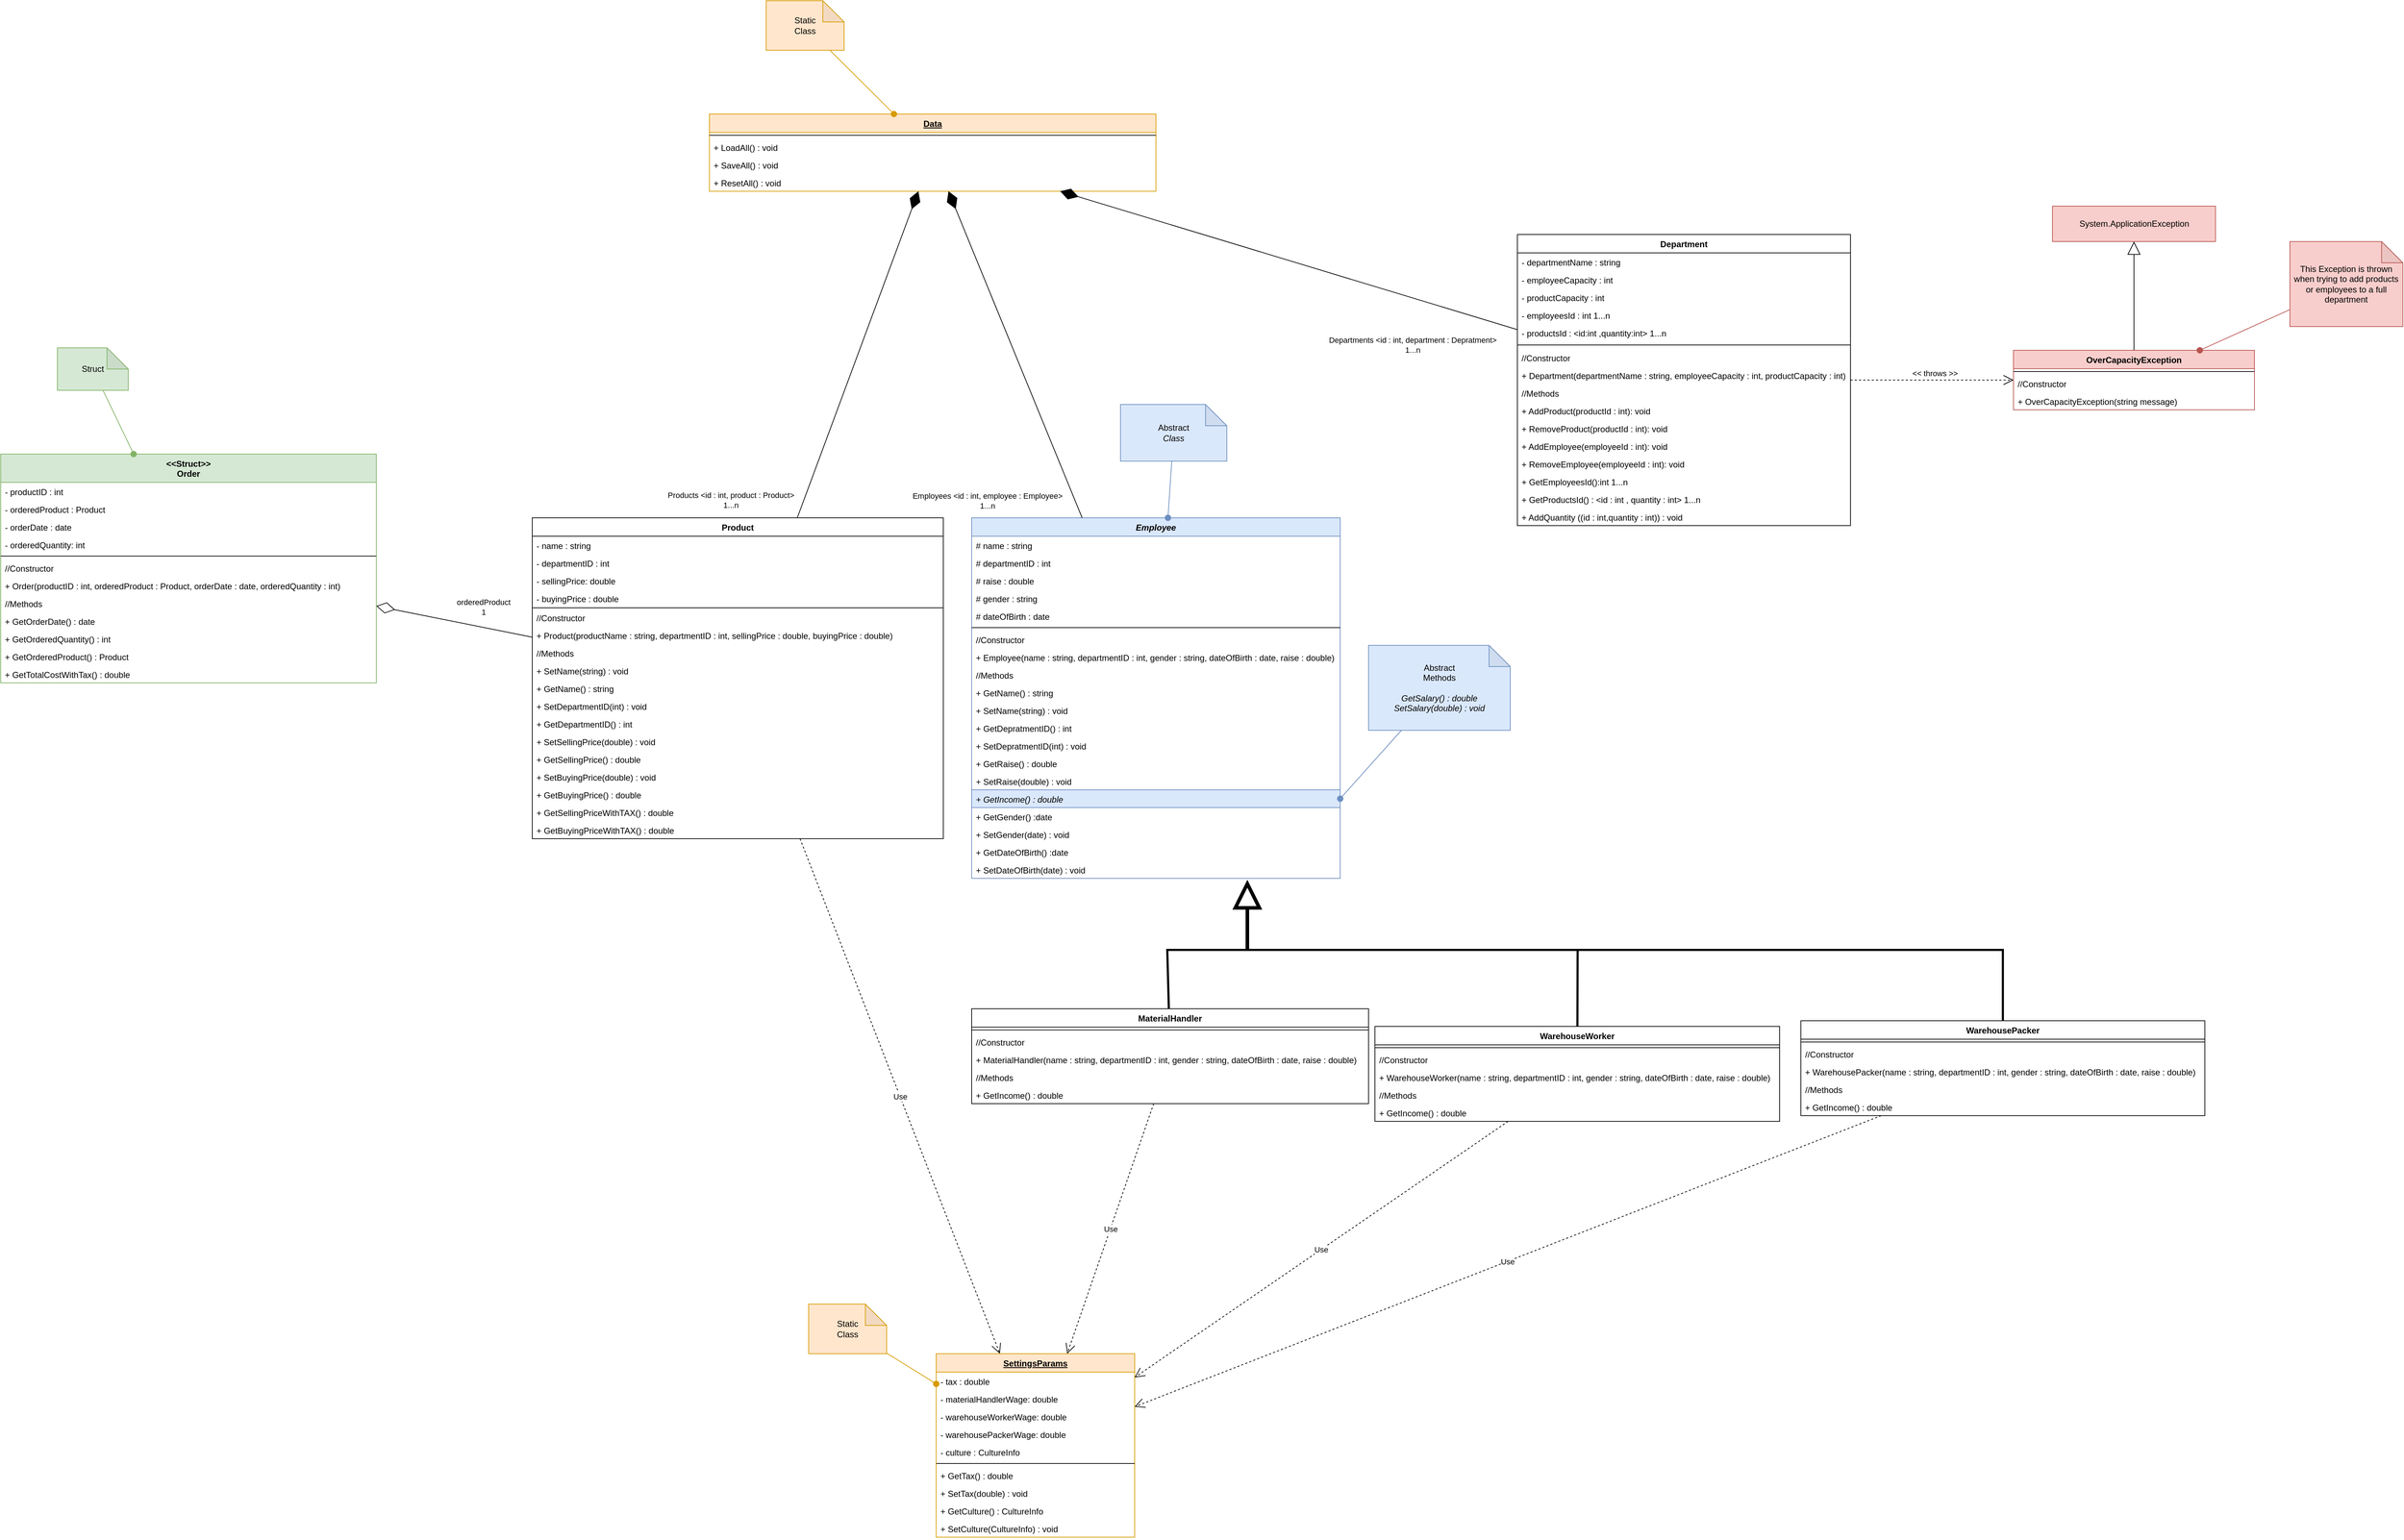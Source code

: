 <mxfile version="14.5.1" type="device"><diagram id="WmyKCQdDoS_aY00py7nq" name="Page-1"><mxGraphModel dx="3183" dy="1967" grid="1" gridSize="10" guides="1" tooltips="1" connect="1" arrows="1" fold="1" page="1" pageScale="1" pageWidth="850" pageHeight="1100" math="0" shadow="0"><root><mxCell id="0"/><mxCell id="1" parent="0"/><mxCell id="O8xc0yfG7LIw3sd2FjHI-1" value="Product" style="swimlane;fontStyle=1;align=center;verticalAlign=top;childLayout=stackLayout;horizontal=1;startSize=26;horizontalStack=0;resizeParent=1;resizeParentMax=0;resizeLast=0;collapsible=1;marginBottom=0;" parent="1" vertex="1"><mxGeometry x="-330" y="70" width="580" height="453" as="geometry"/></mxCell><mxCell id="O8xc0yfG7LIw3sd2FjHI-2" value="- name : string&#10;" style="text;strokeColor=none;fillColor=none;align=left;verticalAlign=top;spacingLeft=4;spacingRight=4;overflow=hidden;rotatable=0;points=[[0,0.5],[1,0.5]];portConstraint=eastwest;" parent="O8xc0yfG7LIw3sd2FjHI-1" vertex="1"><mxGeometry y="26" width="580" height="25" as="geometry"/></mxCell><mxCell id="la1xyUs937RIbhZwJl8f-1" value="- departmentID : int" style="text;strokeColor=none;fillColor=none;align=left;verticalAlign=top;spacingLeft=4;spacingRight=4;overflow=hidden;rotatable=0;points=[[0,0.5],[1,0.5]];portConstraint=eastwest;" parent="O8xc0yfG7LIw3sd2FjHI-1" vertex="1"><mxGeometry y="51" width="580" height="25" as="geometry"/></mxCell><mxCell id="la1xyUs937RIbhZwJl8f-2" value="- sellingPrice: double" style="text;strokeColor=none;fillColor=none;align=left;verticalAlign=top;spacingLeft=4;spacingRight=4;overflow=hidden;rotatable=0;points=[[0,0.5],[1,0.5]];portConstraint=eastwest;" parent="O8xc0yfG7LIw3sd2FjHI-1" vertex="1"><mxGeometry y="76" width="580" height="25" as="geometry"/></mxCell><mxCell id="la1xyUs937RIbhZwJl8f-3" value="- buyingPrice : double" style="text;strokeColor=none;fillColor=none;align=left;verticalAlign=top;spacingLeft=4;spacingRight=4;overflow=hidden;rotatable=0;points=[[0,0.5],[1,0.5]];portConstraint=eastwest;" parent="O8xc0yfG7LIw3sd2FjHI-1" vertex="1"><mxGeometry y="101" width="580" height="25" as="geometry"/></mxCell><mxCell id="O8xc0yfG7LIw3sd2FjHI-3" value="" style="line;strokeWidth=1;fillColor=none;align=left;verticalAlign=middle;spacingTop=-1;spacingLeft=3;spacingRight=3;rotatable=0;labelPosition=right;points=[];portConstraint=eastwest;" parent="O8xc0yfG7LIw3sd2FjHI-1" vertex="1"><mxGeometry y="126" width="580" height="2" as="geometry"/></mxCell><mxCell id="O8xc0yfG7LIw3sd2FjHI-4" value="//Constructor" style="text;strokeColor=none;fillColor=none;align=left;verticalAlign=top;spacingLeft=4;spacingRight=4;overflow=hidden;rotatable=0;points=[[0,0.5],[1,0.5]];portConstraint=eastwest;" parent="O8xc0yfG7LIw3sd2FjHI-1" vertex="1"><mxGeometry y="128" width="580" height="25" as="geometry"/></mxCell><mxCell id="la1xyUs937RIbhZwJl8f-6" value="+ Product(productName : string, departmentID : int, sellingPrice : double, buyingPrice : double)" style="text;strokeColor=none;fillColor=none;align=left;verticalAlign=top;spacingLeft=4;spacingRight=4;overflow=hidden;rotatable=0;points=[[0,0.5],[1,0.5]];portConstraint=eastwest;" parent="O8xc0yfG7LIw3sd2FjHI-1" vertex="1"><mxGeometry y="153" width="580" height="25" as="geometry"/></mxCell><mxCell id="la1xyUs937RIbhZwJl8f-7" value="//Methods" style="text;strokeColor=none;fillColor=none;align=left;verticalAlign=top;spacingLeft=4;spacingRight=4;overflow=hidden;rotatable=0;points=[[0,0.5],[1,0.5]];portConstraint=eastwest;" parent="O8xc0yfG7LIw3sd2FjHI-1" vertex="1"><mxGeometry y="178" width="580" height="25" as="geometry"/></mxCell><mxCell id="la1xyUs937RIbhZwJl8f-17" value="+ SetName(string) : void" style="text;strokeColor=none;fillColor=none;align=left;verticalAlign=top;spacingLeft=4;spacingRight=4;overflow=hidden;rotatable=0;points=[[0,0.5],[1,0.5]];portConstraint=eastwest;" parent="O8xc0yfG7LIw3sd2FjHI-1" vertex="1"><mxGeometry y="203" width="580" height="25" as="geometry"/></mxCell><mxCell id="la1xyUs937RIbhZwJl8f-18" value="+ GetName() : string" style="text;strokeColor=none;fillColor=none;align=left;verticalAlign=top;spacingLeft=4;spacingRight=4;overflow=hidden;rotatable=0;points=[[0,0.5],[1,0.5]];portConstraint=eastwest;" parent="O8xc0yfG7LIw3sd2FjHI-1" vertex="1"><mxGeometry y="228" width="580" height="25" as="geometry"/></mxCell><mxCell id="la1xyUs937RIbhZwJl8f-28" value="+ SetDepartmentID(int) : void" style="text;strokeColor=none;fillColor=none;align=left;verticalAlign=top;spacingLeft=4;spacingRight=4;overflow=hidden;rotatable=0;points=[[0,0.5],[1,0.5]];portConstraint=eastwest;" parent="O8xc0yfG7LIw3sd2FjHI-1" vertex="1"><mxGeometry y="253" width="580" height="25" as="geometry"/></mxCell><mxCell id="la1xyUs937RIbhZwJl8f-29" value="+ GetDepartmentID() : int" style="text;strokeColor=none;fillColor=none;align=left;verticalAlign=top;spacingLeft=4;spacingRight=4;overflow=hidden;rotatable=0;points=[[0,0.5],[1,0.5]];portConstraint=eastwest;" parent="O8xc0yfG7LIw3sd2FjHI-1" vertex="1"><mxGeometry y="278" width="580" height="25" as="geometry"/></mxCell><mxCell id="la1xyUs937RIbhZwJl8f-19" value="+ SetSellingPrice(double) : void" style="text;strokeColor=none;fillColor=none;align=left;verticalAlign=top;spacingLeft=4;spacingRight=4;overflow=hidden;rotatable=0;points=[[0,0.5],[1,0.5]];portConstraint=eastwest;" parent="O8xc0yfG7LIw3sd2FjHI-1" vertex="1"><mxGeometry y="303" width="580" height="25" as="geometry"/></mxCell><mxCell id="la1xyUs937RIbhZwJl8f-20" value="+ GetSellingPrice() : double" style="text;strokeColor=none;fillColor=none;align=left;verticalAlign=top;spacingLeft=4;spacingRight=4;overflow=hidden;rotatable=0;points=[[0,0.5],[1,0.5]];portConstraint=eastwest;" parent="O8xc0yfG7LIw3sd2FjHI-1" vertex="1"><mxGeometry y="328" width="580" height="25" as="geometry"/></mxCell><mxCell id="la1xyUs937RIbhZwJl8f-21" value="+ SetBuyingPrice(double) : void" style="text;strokeColor=none;fillColor=none;align=left;verticalAlign=top;spacingLeft=4;spacingRight=4;overflow=hidden;rotatable=0;points=[[0,0.5],[1,0.5]];portConstraint=eastwest;" parent="O8xc0yfG7LIw3sd2FjHI-1" vertex="1"><mxGeometry y="353" width="580" height="25" as="geometry"/></mxCell><mxCell id="la1xyUs937RIbhZwJl8f-22" value="+ GetBuyingPrice() : double" style="text;strokeColor=none;fillColor=none;align=left;verticalAlign=top;spacingLeft=4;spacingRight=4;overflow=hidden;rotatable=0;points=[[0,0.5],[1,0.5]];portConstraint=eastwest;" parent="O8xc0yfG7LIw3sd2FjHI-1" vertex="1"><mxGeometry y="378" width="580" height="25" as="geometry"/></mxCell><mxCell id="la1xyUs937RIbhZwJl8f-23" value="+ GetSellingPriceWithTAX() : double" style="text;strokeColor=none;fillColor=none;align=left;verticalAlign=top;spacingLeft=4;spacingRight=4;overflow=hidden;rotatable=0;points=[[0,0.5],[1,0.5]];portConstraint=eastwest;" parent="O8xc0yfG7LIw3sd2FjHI-1" vertex="1"><mxGeometry y="403" width="580" height="25" as="geometry"/></mxCell><mxCell id="la1xyUs937RIbhZwJl8f-24" value="+ GetBuyingPriceWithTAX() : double" style="text;strokeColor=none;fillColor=none;align=left;verticalAlign=top;spacingLeft=4;spacingRight=4;overflow=hidden;rotatable=0;points=[[0,0.5],[1,0.5]];portConstraint=eastwest;" parent="O8xc0yfG7LIw3sd2FjHI-1" vertex="1"><mxGeometry y="428" width="580" height="25" as="geometry"/></mxCell><mxCell id="O8xc0yfG7LIw3sd2FjHI-5" value="Employee" style="swimlane;fontStyle=3;align=center;verticalAlign=top;childLayout=stackLayout;horizontal=1;startSize=26;horizontalStack=0;resizeParent=1;resizeParentMax=0;resizeLast=0;collapsible=1;marginBottom=0;fillColor=#dae8fc;strokeColor=#6c8ebf;" parent="1" vertex="1"><mxGeometry x="290" y="70" width="520" height="509" as="geometry"/></mxCell><mxCell id="O8xc0yfG7LIw3sd2FjHI-6" value="# name : string&lt;br&gt;" style="text;align=left;verticalAlign=top;spacingLeft=4;spacingRight=4;overflow=hidden;rotatable=0;points=[[0,0.5],[1,0.5]];portConstraint=eastwest;html=1;" parent="O8xc0yfG7LIw3sd2FjHI-5" vertex="1"><mxGeometry y="26" width="520" height="25" as="geometry"/></mxCell><mxCell id="O8xc0yfG7LIw3sd2FjHI-7" value="# departmentID : int&amp;nbsp;" style="text;strokeColor=none;fillColor=none;align=left;verticalAlign=top;spacingLeft=4;spacingRight=4;overflow=hidden;rotatable=0;points=[[0,0.5],[1,0.5]];portConstraint=eastwest;html=1;" parent="O8xc0yfG7LIw3sd2FjHI-5" vertex="1"><mxGeometry y="51" width="520" height="25" as="geometry"/></mxCell><mxCell id="rLZX9TCFuVfe21sPn_st-23" value="# raise : double" style="text;strokeColor=none;fillColor=none;align=left;verticalAlign=top;spacingLeft=4;spacingRight=4;overflow=hidden;rotatable=0;points=[[0,0.5],[1,0.5]];portConstraint=eastwest;fontStyle=0" vertex="1" parent="O8xc0yfG7LIw3sd2FjHI-5"><mxGeometry y="76" width="520" height="25" as="geometry"/></mxCell><mxCell id="O8xc0yfG7LIw3sd2FjHI-9" value="# gender : string" style="text;strokeColor=none;fillColor=none;align=left;verticalAlign=top;spacingLeft=4;spacingRight=4;overflow=hidden;rotatable=0;points=[[0,0.5],[1,0.5]];portConstraint=eastwest;html=1;" parent="O8xc0yfG7LIw3sd2FjHI-5" vertex="1"><mxGeometry y="101" width="520" height="25" as="geometry"/></mxCell><mxCell id="O8xc0yfG7LIw3sd2FjHI-10" value="# dateOfBirth : date" style="text;strokeColor=none;fillColor=none;align=left;verticalAlign=top;spacingLeft=4;spacingRight=4;overflow=hidden;rotatable=0;points=[[0,0.5],[1,0.5]];portConstraint=eastwest;html=1;" parent="O8xc0yfG7LIw3sd2FjHI-5" vertex="1"><mxGeometry y="126" width="520" height="25" as="geometry"/></mxCell><mxCell id="O8xc0yfG7LIw3sd2FjHI-11" value="" style="line;strokeWidth=1;fillColor=none;align=left;verticalAlign=middle;spacingTop=-1;spacingLeft=3;spacingRight=3;rotatable=0;labelPosition=right;points=[];portConstraint=eastwest;" parent="O8xc0yfG7LIw3sd2FjHI-5" vertex="1"><mxGeometry y="151" width="520" height="8" as="geometry"/></mxCell><mxCell id="O8xc0yfG7LIw3sd2FjHI-12" value="//Constructor" style="text;strokeColor=none;fillColor=none;align=left;verticalAlign=top;spacingLeft=4;spacingRight=4;overflow=hidden;rotatable=0;points=[[0,0.5],[1,0.5]];portConstraint=eastwest;fontStyle=0" parent="O8xc0yfG7LIw3sd2FjHI-5" vertex="1"><mxGeometry y="159" width="520" height="25" as="geometry"/></mxCell><mxCell id="O8xc0yfG7LIw3sd2FjHI-13" value="+ Employee(name : string, departmentID : int, gender : string, dateOfBirth : date, raise : double)" style="text;strokeColor=none;fillColor=none;align=left;verticalAlign=top;spacingLeft=4;spacingRight=4;overflow=hidden;rotatable=0;points=[[0,0.5],[1,0.5]];portConstraint=eastwest;fontStyle=0" parent="O8xc0yfG7LIw3sd2FjHI-5" vertex="1"><mxGeometry y="184" width="520" height="25" as="geometry"/></mxCell><mxCell id="O8xc0yfG7LIw3sd2FjHI-14" value="//Methods" style="text;strokeColor=none;fillColor=none;align=left;verticalAlign=top;spacingLeft=4;spacingRight=4;overflow=hidden;rotatable=0;points=[[0,0.5],[1,0.5]];portConstraint=eastwest;fontStyle=0" parent="O8xc0yfG7LIw3sd2FjHI-5" vertex="1"><mxGeometry y="209" width="520" height="25" as="geometry"/></mxCell><mxCell id="O8xc0yfG7LIw3sd2FjHI-15" value="+ GetName() : string" style="text;strokeColor=none;fillColor=none;align=left;verticalAlign=top;spacingLeft=4;spacingRight=4;overflow=hidden;rotatable=0;points=[[0,0.5],[1,0.5]];portConstraint=eastwest;fontStyle=0" parent="O8xc0yfG7LIw3sd2FjHI-5" vertex="1"><mxGeometry y="234" width="520" height="25" as="geometry"/></mxCell><mxCell id="O8xc0yfG7LIw3sd2FjHI-16" value="+ SetName(string) : void&#10;&#10;" style="text;strokeColor=none;fillColor=none;align=left;verticalAlign=top;spacingLeft=4;spacingRight=4;overflow=hidden;rotatable=0;points=[[0,0.5],[1,0.5]];portConstraint=eastwest;fontStyle=0" parent="O8xc0yfG7LIw3sd2FjHI-5" vertex="1"><mxGeometry y="259" width="520" height="25" as="geometry"/></mxCell><mxCell id="O8xc0yfG7LIw3sd2FjHI-19" value="+ GetDepratmentID() : int" style="text;strokeColor=none;fillColor=none;align=left;verticalAlign=top;spacingLeft=4;spacingRight=4;overflow=hidden;rotatable=0;points=[[0,0.5],[1,0.5]];portConstraint=eastwest;fontStyle=0" parent="O8xc0yfG7LIw3sd2FjHI-5" vertex="1"><mxGeometry y="284" width="520" height="25" as="geometry"/></mxCell><mxCell id="O8xc0yfG7LIw3sd2FjHI-20" value="+ SetDepratmentID(int) : void" style="text;strokeColor=none;fillColor=none;align=left;verticalAlign=top;spacingLeft=4;spacingRight=4;overflow=hidden;rotatable=0;points=[[0,0.5],[1,0.5]];portConstraint=eastwest;fontStyle=0" parent="O8xc0yfG7LIw3sd2FjHI-5" vertex="1"><mxGeometry y="309" width="520" height="25" as="geometry"/></mxCell><mxCell id="rLZX9TCFuVfe21sPn_st-25" value="+ GetRaise() : double" style="text;strokeColor=none;fillColor=none;align=left;verticalAlign=top;spacingLeft=4;spacingRight=4;overflow=hidden;rotatable=0;points=[[0,0.5],[1,0.5]];portConstraint=eastwest;fontStyle=0" vertex="1" parent="O8xc0yfG7LIw3sd2FjHI-5"><mxGeometry y="334" width="520" height="25" as="geometry"/></mxCell><mxCell id="rLZX9TCFuVfe21sPn_st-24" value="+ SetRaise(double) : void" style="text;strokeColor=none;fillColor=none;align=left;verticalAlign=top;spacingLeft=4;spacingRight=4;overflow=hidden;rotatable=0;points=[[0,0.5],[1,0.5]];portConstraint=eastwest;fontStyle=0" vertex="1" parent="O8xc0yfG7LIw3sd2FjHI-5"><mxGeometry y="359" width="520" height="25" as="geometry"/></mxCell><mxCell id="O8xc0yfG7LIw3sd2FjHI-17" value="+ GetIncome() : double" style="text;strokeColor=#6c8ebf;fillColor=#dae8fc;align=left;verticalAlign=top;spacingLeft=4;spacingRight=4;overflow=hidden;rotatable=0;points=[[0,0.5],[1,0.5]];portConstraint=eastwest;fontStyle=2;" parent="O8xc0yfG7LIw3sd2FjHI-5" vertex="1"><mxGeometry y="384" width="520" height="25" as="geometry"/></mxCell><mxCell id="rLZX9TCFuVfe21sPn_st-2" value="+ GetGender() :date" style="text;strokeColor=none;fillColor=none;align=left;verticalAlign=top;spacingLeft=4;spacingRight=4;overflow=hidden;rotatable=0;points=[[0,0.5],[1,0.5]];portConstraint=eastwest;fontStyle=0" vertex="1" parent="O8xc0yfG7LIw3sd2FjHI-5"><mxGeometry y="409" width="520" height="25" as="geometry"/></mxCell><mxCell id="rLZX9TCFuVfe21sPn_st-1" value="+ SetGender(date) : void" style="text;strokeColor=none;fillColor=none;align=left;verticalAlign=top;spacingLeft=4;spacingRight=4;overflow=hidden;rotatable=0;points=[[0,0.5],[1,0.5]];portConstraint=eastwest;fontStyle=0" vertex="1" parent="O8xc0yfG7LIw3sd2FjHI-5"><mxGeometry y="434" width="520" height="25" as="geometry"/></mxCell><mxCell id="rLZX9TCFuVfe21sPn_st-4" value="+ GetDateOfBirth() :date" style="text;strokeColor=none;fillColor=none;align=left;verticalAlign=top;spacingLeft=4;spacingRight=4;overflow=hidden;rotatable=0;points=[[0,0.5],[1,0.5]];portConstraint=eastwest;fontStyle=0" vertex="1" parent="O8xc0yfG7LIw3sd2FjHI-5"><mxGeometry y="459" width="520" height="25" as="geometry"/></mxCell><mxCell id="rLZX9TCFuVfe21sPn_st-3" value="+ SetDateOfBirth(date) : void" style="text;strokeColor=none;fillColor=none;align=left;verticalAlign=top;spacingLeft=4;spacingRight=4;overflow=hidden;rotatable=0;points=[[0,0.5],[1,0.5]];portConstraint=eastwest;fontStyle=0" vertex="1" parent="O8xc0yfG7LIw3sd2FjHI-5"><mxGeometry y="484" width="520" height="25" as="geometry"/></mxCell><mxCell id="O8xc0yfG7LIw3sd2FjHI-21" value="Department" style="swimlane;fontStyle=1;align=center;verticalAlign=top;childLayout=stackLayout;horizontal=1;startSize=26;horizontalStack=0;resizeParent=1;resizeParentMax=0;resizeLast=0;collapsible=1;marginBottom=0;" parent="1" vertex="1"><mxGeometry x="1060" y="-330" width="470" height="411" as="geometry"/></mxCell><mxCell id="O8xc0yfG7LIw3sd2FjHI-22" value="- departmentName : string" style="text;strokeColor=none;fillColor=none;align=left;verticalAlign=top;spacingLeft=4;spacingRight=4;overflow=hidden;rotatable=0;points=[[0,0.5],[1,0.5]];portConstraint=eastwest;" parent="O8xc0yfG7LIw3sd2FjHI-21" vertex="1"><mxGeometry y="26" width="470" height="25" as="geometry"/></mxCell><mxCell id="la1xyUs937RIbhZwJl8f-33" value="- employeeCapacity : int" style="text;strokeColor=none;fillColor=none;align=left;verticalAlign=top;spacingLeft=4;spacingRight=4;overflow=hidden;rotatable=0;points=[[0,0.5],[1,0.5]];portConstraint=eastwest;" parent="O8xc0yfG7LIw3sd2FjHI-21" vertex="1"><mxGeometry y="51" width="470" height="25" as="geometry"/></mxCell><mxCell id="la1xyUs937RIbhZwJl8f-34" value="- productCapacity : int" style="text;strokeColor=none;fillColor=none;align=left;verticalAlign=top;spacingLeft=4;spacingRight=4;overflow=hidden;rotatable=0;points=[[0,0.5],[1,0.5]];portConstraint=eastwest;" parent="O8xc0yfG7LIw3sd2FjHI-21" vertex="1"><mxGeometry y="76" width="470" height="25" as="geometry"/></mxCell><mxCell id="la1xyUs937RIbhZwJl8f-35" value="- employeesId : int 1...n" style="text;strokeColor=none;fillColor=none;align=left;verticalAlign=top;spacingLeft=4;spacingRight=4;overflow=hidden;rotatable=0;points=[[0,0.5],[1,0.5]];portConstraint=eastwest;" parent="O8xc0yfG7LIw3sd2FjHI-21" vertex="1"><mxGeometry y="101" width="470" height="25" as="geometry"/></mxCell><mxCell id="la1xyUs937RIbhZwJl8f-36" value="- productsId : &lt;id:int ,quantity:int&gt; 1...n" style="text;strokeColor=none;fillColor=none;align=left;verticalAlign=top;spacingLeft=4;spacingRight=4;overflow=hidden;rotatable=0;points=[[0,0.5],[1,0.5]];portConstraint=eastwest;" parent="O8xc0yfG7LIw3sd2FjHI-21" vertex="1"><mxGeometry y="126" width="470" height="25" as="geometry"/></mxCell><mxCell id="O8xc0yfG7LIw3sd2FjHI-23" value="" style="line;strokeWidth=1;fillColor=none;align=left;verticalAlign=middle;spacingTop=-1;spacingLeft=3;spacingRight=3;rotatable=0;labelPosition=right;points=[];portConstraint=eastwest;" parent="O8xc0yfG7LIw3sd2FjHI-21" vertex="1"><mxGeometry y="151" width="470" height="10" as="geometry"/></mxCell><mxCell id="O8xc0yfG7LIw3sd2FjHI-24" value="//Constructor" style="text;strokeColor=none;fillColor=none;align=left;verticalAlign=top;spacingLeft=4;spacingRight=4;overflow=hidden;rotatable=0;points=[[0,0.5],[1,0.5]];portConstraint=eastwest;" parent="O8xc0yfG7LIw3sd2FjHI-21" vertex="1"><mxGeometry y="161" width="470" height="25" as="geometry"/></mxCell><mxCell id="la1xyUs937RIbhZwJl8f-37" value="+ Department(departmentName : string, employeeCapacity : int, productCapacity : int)" style="text;strokeColor=none;fillColor=none;align=left;verticalAlign=top;spacingLeft=4;spacingRight=4;overflow=hidden;rotatable=0;points=[[0,0.5],[1,0.5]];portConstraint=eastwest;" parent="O8xc0yfG7LIw3sd2FjHI-21" vertex="1"><mxGeometry y="186" width="470" height="25" as="geometry"/></mxCell><mxCell id="la1xyUs937RIbhZwJl8f-38" value="//Methods" style="text;strokeColor=none;fillColor=none;align=left;verticalAlign=top;spacingLeft=4;spacingRight=4;overflow=hidden;rotatable=0;points=[[0,0.5],[1,0.5]];portConstraint=eastwest;" parent="O8xc0yfG7LIw3sd2FjHI-21" vertex="1"><mxGeometry y="211" width="470" height="25" as="geometry"/></mxCell><mxCell id="la1xyUs937RIbhZwJl8f-39" value="+ AddProduct(productId : int): void" style="text;strokeColor=none;fillColor=none;align=left;verticalAlign=top;spacingLeft=4;spacingRight=4;overflow=hidden;rotatable=0;points=[[0,0.5],[1,0.5]];portConstraint=eastwest;" parent="O8xc0yfG7LIw3sd2FjHI-21" vertex="1"><mxGeometry y="236" width="470" height="25" as="geometry"/></mxCell><mxCell id="la1xyUs937RIbhZwJl8f-40" value="+ RemoveProduct(productId : int): void" style="text;strokeColor=none;fillColor=none;align=left;verticalAlign=top;spacingLeft=4;spacingRight=4;overflow=hidden;rotatable=0;points=[[0,0.5],[1,0.5]];portConstraint=eastwest;" parent="O8xc0yfG7LIw3sd2FjHI-21" vertex="1"><mxGeometry y="261" width="470" height="25" as="geometry"/></mxCell><mxCell id="la1xyUs937RIbhZwJl8f-41" value="+ AddEmployee(employeeId : int): void" style="text;strokeColor=none;fillColor=none;align=left;verticalAlign=top;spacingLeft=4;spacingRight=4;overflow=hidden;rotatable=0;points=[[0,0.5],[1,0.5]];portConstraint=eastwest;" parent="O8xc0yfG7LIw3sd2FjHI-21" vertex="1"><mxGeometry y="286" width="470" height="25" as="geometry"/></mxCell><mxCell id="la1xyUs937RIbhZwJl8f-42" value="+ RemoveEmployee(employeeId : int): void" style="text;strokeColor=none;fillColor=none;align=left;verticalAlign=top;spacingLeft=4;spacingRight=4;overflow=hidden;rotatable=0;points=[[0,0.5],[1,0.5]];portConstraint=eastwest;" parent="O8xc0yfG7LIw3sd2FjHI-21" vertex="1"><mxGeometry y="311" width="470" height="25" as="geometry"/></mxCell><mxCell id="la1xyUs937RIbhZwJl8f-43" value="+ GetEmployeesId():int 1...n" style="text;strokeColor=none;fillColor=none;align=left;verticalAlign=top;spacingLeft=4;spacingRight=4;overflow=hidden;rotatable=0;points=[[0,0.5],[1,0.5]];portConstraint=eastwest;" parent="O8xc0yfG7LIw3sd2FjHI-21" vertex="1"><mxGeometry y="336" width="470" height="25" as="geometry"/></mxCell><mxCell id="la1xyUs937RIbhZwJl8f-44" value="+ GetProductsId() : &lt;id : int , quantity : int&gt; 1...n" style="text;strokeColor=none;fillColor=none;align=left;verticalAlign=top;spacingLeft=4;spacingRight=4;overflow=hidden;rotatable=0;points=[[0,0.5],[1,0.5]];portConstraint=eastwest;" parent="O8xc0yfG7LIw3sd2FjHI-21" vertex="1"><mxGeometry y="361" width="470" height="25" as="geometry"/></mxCell><mxCell id="la1xyUs937RIbhZwJl8f-45" value="+ AddQuantity ((id : int,quantity : int)) : void" style="text;strokeColor=none;fillColor=none;align=left;verticalAlign=top;spacingLeft=4;spacingRight=4;overflow=hidden;rotatable=0;points=[[0,0.5],[1,0.5]];portConstraint=eastwest;" parent="O8xc0yfG7LIw3sd2FjHI-21" vertex="1"><mxGeometry y="386" width="470" height="25" as="geometry"/></mxCell><mxCell id="O8xc0yfG7LIw3sd2FjHI-25" value="" style="endArrow=block;endFill=0;endSize=29;html=1;strokeWidth=5;rounded=1;startSize=7;" parent="1" edge="1"><mxGeometry width="160" relative="1" as="geometry"><mxPoint x="679" y="680" as="sourcePoint"/><mxPoint x="679" y="581" as="targetPoint"/></mxGeometry></mxCell><mxCell id="O8xc0yfG7LIw3sd2FjHI-26" value="" style="endArrow=none;endFill=0;endSize=12;html=1;strokeWidth=3;rounded=0;" parent="1" target="O8xc0yfG7LIw3sd2FjHI-29" edge="1"><mxGeometry width="160" relative="1" as="geometry"><mxPoint x="680" y="680" as="sourcePoint"/><mxPoint x="1078.36" y="570.06" as="targetPoint"/><Array as="points"><mxPoint x="1145" y="680"/></Array></mxGeometry></mxCell><mxCell id="O8xc0yfG7LIw3sd2FjHI-27" value="" style="endArrow=none;endFill=0;endSize=12;html=1;strokeWidth=3;rounded=0;" parent="1" target="O8xc0yfG7LIw3sd2FjHI-33" edge="1"><mxGeometry width="160" relative="1" as="geometry"><mxPoint x="680" y="680" as="sourcePoint"/><mxPoint x="1338" y="570" as="targetPoint"/><Array as="points"><mxPoint x="1745" y="680"/></Array></mxGeometry></mxCell><mxCell id="O8xc0yfG7LIw3sd2FjHI-28" value="" style="endArrow=none;endFill=0;endSize=12;html=1;strokeWidth=3;rounded=0;jumpStyle=none;" parent="1" source="O8xc0yfG7LIw3sd2FjHI-37" edge="1"><mxGeometry width="160" relative="1" as="geometry"><mxPoint x="300" y="567" as="sourcePoint"/><mxPoint x="680" y="680" as="targetPoint"/><Array as="points"><mxPoint x="566" y="680"/></Array></mxGeometry></mxCell><mxCell id="O8xc0yfG7LIw3sd2FjHI-33" value="WarehousePacker" style="swimlane;fontStyle=1;align=center;verticalAlign=top;childLayout=stackLayout;horizontal=1;startSize=26;horizontalStack=0;resizeParent=1;resizeParentMax=0;resizeLast=0;collapsible=1;marginBottom=0;" parent="1" vertex="1"><mxGeometry x="1460" y="780" width="570" height="134" as="geometry"/></mxCell><mxCell id="O8xc0yfG7LIw3sd2FjHI-34" value="" style="line;strokeWidth=1;fillColor=none;align=left;verticalAlign=middle;spacingTop=-1;spacingLeft=3;spacingRight=3;rotatable=0;labelPosition=right;points=[];portConstraint=eastwest;" parent="O8xc0yfG7LIw3sd2FjHI-33" vertex="1"><mxGeometry y="26" width="570" height="8" as="geometry"/></mxCell><mxCell id="rLZX9TCFuVfe21sPn_st-14" value="//Constructor" style="text;strokeColor=none;fillColor=none;align=left;verticalAlign=top;spacingLeft=4;spacingRight=4;overflow=hidden;rotatable=0;points=[[0,0.5],[1,0.5]];portConstraint=eastwest;fontStyle=0" vertex="1" parent="O8xc0yfG7LIw3sd2FjHI-33"><mxGeometry y="34" width="570" height="25" as="geometry"/></mxCell><mxCell id="rLZX9TCFuVfe21sPn_st-15" value="+ WarehousePacker(name : string, departmentID : int, gender : string, dateOfBirth : date, raise : double)" style="text;strokeColor=none;fillColor=none;align=left;verticalAlign=top;spacingLeft=4;spacingRight=4;overflow=hidden;rotatable=0;points=[[0,0.5],[1,0.5]];portConstraint=eastwest;fontStyle=0" vertex="1" parent="O8xc0yfG7LIw3sd2FjHI-33"><mxGeometry y="59" width="570" height="25" as="geometry"/></mxCell><mxCell id="rLZX9TCFuVfe21sPn_st-16" value="//Methods" style="text;strokeColor=none;fillColor=none;align=left;verticalAlign=top;spacingLeft=4;spacingRight=4;overflow=hidden;rotatable=0;points=[[0,0.5],[1,0.5]];portConstraint=eastwest;fontStyle=0" vertex="1" parent="O8xc0yfG7LIw3sd2FjHI-33"><mxGeometry y="84" width="570" height="25" as="geometry"/></mxCell><mxCell id="O8xc0yfG7LIw3sd2FjHI-36" value="+ GetIncome() : double" style="text;align=left;verticalAlign=top;spacingLeft=4;spacingRight=4;overflow=hidden;rotatable=0;points=[[0,0.5],[1,0.5]];portConstraint=eastwest;fontStyle=0;" parent="O8xc0yfG7LIw3sd2FjHI-33" vertex="1"><mxGeometry y="109" width="570" height="25" as="geometry"/></mxCell><mxCell id="O8xc0yfG7LIw3sd2FjHI-37" value="MaterialHandler" style="swimlane;fontStyle=1;align=center;verticalAlign=top;childLayout=stackLayout;horizontal=1;startSize=26;horizontalStack=0;resizeParent=1;resizeParentMax=0;resizeLast=0;collapsible=1;marginBottom=0;" parent="1" vertex="1"><mxGeometry x="290" y="763" width="560" height="134" as="geometry"/></mxCell><mxCell id="O8xc0yfG7LIw3sd2FjHI-38" value="" style="line;strokeWidth=1;fillColor=none;align=left;verticalAlign=middle;spacingTop=-1;spacingLeft=3;spacingRight=3;rotatable=0;labelPosition=right;points=[];portConstraint=eastwest;" parent="O8xc0yfG7LIw3sd2FjHI-37" vertex="1"><mxGeometry y="26" width="560" height="8" as="geometry"/></mxCell><mxCell id="rLZX9TCFuVfe21sPn_st-8" value="//Constructor" style="text;strokeColor=none;fillColor=none;align=left;verticalAlign=top;spacingLeft=4;spacingRight=4;overflow=hidden;rotatable=0;points=[[0,0.5],[1,0.5]];portConstraint=eastwest;fontStyle=0" vertex="1" parent="O8xc0yfG7LIw3sd2FjHI-37"><mxGeometry y="34" width="560" height="25" as="geometry"/></mxCell><mxCell id="rLZX9TCFuVfe21sPn_st-9" value="+ MaterialHandler(name : string, departmentID : int, gender : string, dateOfBirth : date, raise : double)" style="text;strokeColor=none;fillColor=none;align=left;verticalAlign=top;spacingLeft=4;spacingRight=4;overflow=hidden;rotatable=0;points=[[0,0.5],[1,0.5]];portConstraint=eastwest;fontStyle=0" vertex="1" parent="O8xc0yfG7LIw3sd2FjHI-37"><mxGeometry y="59" width="560" height="25" as="geometry"/></mxCell><mxCell id="rLZX9TCFuVfe21sPn_st-10" value="//Methods" style="text;strokeColor=none;fillColor=none;align=left;verticalAlign=top;spacingLeft=4;spacingRight=4;overflow=hidden;rotatable=0;points=[[0,0.5],[1,0.5]];portConstraint=eastwest;fontStyle=0" vertex="1" parent="O8xc0yfG7LIw3sd2FjHI-37"><mxGeometry y="84" width="560" height="25" as="geometry"/></mxCell><mxCell id="O8xc0yfG7LIw3sd2FjHI-40" value="+ GetIncome() : double" style="text;align=left;verticalAlign=top;spacingLeft=4;spacingRight=4;overflow=hidden;rotatable=0;points=[[0,0.5],[1,0.5]];portConstraint=eastwest;fontStyle=0;" parent="O8xc0yfG7LIw3sd2FjHI-37" vertex="1"><mxGeometry y="109" width="560" height="25" as="geometry"/></mxCell><mxCell id="O8xc0yfG7LIw3sd2FjHI-41" value="&lt;&lt;Struct&gt;&gt;&#10;Order" style="swimlane;fontStyle=1;align=center;verticalAlign=top;childLayout=stackLayout;horizontal=1;startSize=40;horizontalStack=0;resizeParent=1;resizeParentMax=0;resizeLast=0;collapsible=1;marginBottom=0;fillColor=#d5e8d4;strokeColor=#82b366;" parent="1" vertex="1"><mxGeometry x="-1080" y="-20" width="530" height="323" as="geometry"/></mxCell><mxCell id="O8xc0yfG7LIw3sd2FjHI-42" value="- productID : int" style="text;strokeColor=none;fillColor=none;align=left;verticalAlign=top;spacingLeft=4;spacingRight=4;overflow=hidden;rotatable=0;points=[[0,0.5],[1,0.5]];portConstraint=eastwest;" parent="O8xc0yfG7LIw3sd2FjHI-41" vertex="1"><mxGeometry y="40" width="530" height="25" as="geometry"/></mxCell><mxCell id="la1xyUs937RIbhZwJl8f-47" value="- orderedProduct : Product" style="text;strokeColor=none;fillColor=none;align=left;verticalAlign=top;spacingLeft=4;spacingRight=4;overflow=hidden;rotatable=0;points=[[0,0.5],[1,0.5]];portConstraint=eastwest;" parent="O8xc0yfG7LIw3sd2FjHI-41" vertex="1"><mxGeometry y="65" width="530" height="25" as="geometry"/></mxCell><mxCell id="la1xyUs937RIbhZwJl8f-67" value="- orderDate : date" style="text;strokeColor=none;fillColor=none;align=left;verticalAlign=top;spacingLeft=4;spacingRight=4;overflow=hidden;rotatable=0;points=[[0,0.5],[1,0.5]];portConstraint=eastwest;" parent="O8xc0yfG7LIw3sd2FjHI-41" vertex="1"><mxGeometry y="90" width="530" height="25" as="geometry"/></mxCell><mxCell id="la1xyUs937RIbhZwJl8f-48" value="- orderedQuantity: int" style="text;strokeColor=none;fillColor=none;align=left;verticalAlign=top;spacingLeft=4;spacingRight=4;overflow=hidden;rotatable=0;points=[[0,0.5],[1,0.5]];portConstraint=eastwest;" parent="O8xc0yfG7LIw3sd2FjHI-41" vertex="1"><mxGeometry y="115" width="530" height="25" as="geometry"/></mxCell><mxCell id="O8xc0yfG7LIw3sd2FjHI-43" value="" style="line;strokeWidth=1;fillColor=none;align=left;verticalAlign=middle;spacingTop=-1;spacingLeft=3;spacingRight=3;rotatable=0;labelPosition=right;points=[];portConstraint=eastwest;" parent="O8xc0yfG7LIw3sd2FjHI-41" vertex="1"><mxGeometry y="140" width="530" height="8" as="geometry"/></mxCell><mxCell id="O8xc0yfG7LIw3sd2FjHI-44" value="//Constructor" style="text;strokeColor=none;fillColor=none;align=left;verticalAlign=top;spacingLeft=4;spacingRight=4;overflow=hidden;rotatable=0;points=[[0,0.5],[1,0.5]];portConstraint=eastwest;" parent="O8xc0yfG7LIw3sd2FjHI-41" vertex="1"><mxGeometry y="148" width="530" height="25" as="geometry"/></mxCell><mxCell id="la1xyUs937RIbhZwJl8f-61" value="+ Order(productID : int, orderedProduct : Product, orderDate : date, orderedQuantity : int)" style="text;strokeColor=none;fillColor=none;align=left;verticalAlign=top;spacingLeft=4;spacingRight=4;overflow=hidden;rotatable=0;points=[[0,0.5],[1,0.5]];portConstraint=eastwest;" parent="O8xc0yfG7LIw3sd2FjHI-41" vertex="1"><mxGeometry y="173" width="530" height="25" as="geometry"/></mxCell><mxCell id="la1xyUs937RIbhZwJl8f-62" value="//Methods" style="text;strokeColor=none;fillColor=none;align=left;verticalAlign=top;spacingLeft=4;spacingRight=4;overflow=hidden;rotatable=0;points=[[0,0.5],[1,0.5]];portConstraint=eastwest;" parent="O8xc0yfG7LIw3sd2FjHI-41" vertex="1"><mxGeometry y="198" width="530" height="25" as="geometry"/></mxCell><mxCell id="la1xyUs937RIbhZwJl8f-63" value="+ GetOrderDate() : date" style="text;strokeColor=none;fillColor=none;align=left;verticalAlign=top;spacingLeft=4;spacingRight=4;overflow=hidden;rotatable=0;points=[[0,0.5],[1,0.5]];portConstraint=eastwest;" parent="O8xc0yfG7LIw3sd2FjHI-41" vertex="1"><mxGeometry y="223" width="530" height="25" as="geometry"/></mxCell><mxCell id="la1xyUs937RIbhZwJl8f-64" value="+ GetOrderedQuantity() : int" style="text;strokeColor=none;fillColor=none;align=left;verticalAlign=top;spacingLeft=4;spacingRight=4;overflow=hidden;rotatable=0;points=[[0,0.5],[1,0.5]];portConstraint=eastwest;" parent="O8xc0yfG7LIw3sd2FjHI-41" vertex="1"><mxGeometry y="248" width="530" height="25" as="geometry"/></mxCell><mxCell id="la1xyUs937RIbhZwJl8f-65" value="+ GetOrderedProduct() : Product" style="text;strokeColor=none;fillColor=none;align=left;verticalAlign=top;spacingLeft=4;spacingRight=4;overflow=hidden;rotatable=0;points=[[0,0.5],[1,0.5]];portConstraint=eastwest;" parent="O8xc0yfG7LIw3sd2FjHI-41" vertex="1"><mxGeometry y="273" width="530" height="25" as="geometry"/></mxCell><mxCell id="la1xyUs937RIbhZwJl8f-66" value="+ GetTotalCostWithTax() : double" style="text;strokeColor=none;fillColor=none;align=left;verticalAlign=top;spacingLeft=4;spacingRight=4;overflow=hidden;rotatable=0;points=[[0,0.5],[1,0.5]];portConstraint=eastwest;" parent="O8xc0yfG7LIw3sd2FjHI-41" vertex="1"><mxGeometry y="298" width="530" height="25" as="geometry"/></mxCell><mxCell id="O8xc0yfG7LIw3sd2FjHI-45" value="System.ApplicationException" style="html=1;fillColor=#f8cecc;strokeColor=#b85450;" parent="1" vertex="1"><mxGeometry x="1815" y="-370" width="230" height="50" as="geometry"/></mxCell><mxCell id="O8xc0yfG7LIw3sd2FjHI-46" value="" style="endArrow=block;endSize=16;endFill=0;html=1;" parent="1" source="O8xc0yfG7LIw3sd2FjHI-47" target="O8xc0yfG7LIw3sd2FjHI-45" edge="1"><mxGeometry width="160" relative="1" as="geometry"><mxPoint x="1887.36" y="-219.37" as="sourcePoint"/><mxPoint x="2030" y="-310" as="targetPoint"/></mxGeometry></mxCell><mxCell id="O8xc0yfG7LIw3sd2FjHI-47" value="OverCapacityException" style="swimlane;fontStyle=1;align=center;verticalAlign=top;childLayout=stackLayout;horizontal=1;startSize=26;horizontalStack=0;resizeParent=1;resizeParentMax=0;resizeLast=0;collapsible=1;marginBottom=0;fillColor=#f8cecc;strokeColor=#b85450;" parent="1" vertex="1"><mxGeometry x="1760" y="-166.5" width="340" height="84" as="geometry"/></mxCell><mxCell id="O8xc0yfG7LIw3sd2FjHI-48" value="" style="line;strokeWidth=1;fillColor=none;align=left;verticalAlign=middle;spacingTop=-1;spacingLeft=3;spacingRight=3;rotatable=0;labelPosition=right;points=[];portConstraint=eastwest;" parent="O8xc0yfG7LIw3sd2FjHI-47" vertex="1"><mxGeometry y="26" width="340" height="8" as="geometry"/></mxCell><mxCell id="O8xc0yfG7LIw3sd2FjHI-49" value="//Constructor" style="text;strokeColor=none;fillColor=none;align=left;verticalAlign=top;spacingLeft=4;spacingRight=4;overflow=hidden;rotatable=0;points=[[0,0.5],[1,0.5]];portConstraint=eastwest;" parent="O8xc0yfG7LIw3sd2FjHI-47" vertex="1"><mxGeometry y="34" width="340" height="25" as="geometry"/></mxCell><mxCell id="la1xyUs937RIbhZwJl8f-32" value="+ OverCapacityException(string message)" style="text;strokeColor=none;fillColor=none;align=left;verticalAlign=top;spacingLeft=4;spacingRight=4;overflow=hidden;rotatable=0;points=[[0,0.5],[1,0.5]];portConstraint=eastwest;" parent="O8xc0yfG7LIw3sd2FjHI-47" vertex="1"><mxGeometry y="59" width="340" height="25" as="geometry"/></mxCell><mxCell id="O8xc0yfG7LIw3sd2FjHI-50" value="&amp;lt;&amp;lt; throws &amp;gt;&amp;gt;" style="endArrow=open;endSize=12;dashed=1;html=1;" parent="1" source="O8xc0yfG7LIw3sd2FjHI-21" target="O8xc0yfG7LIw3sd2FjHI-47" edge="1"><mxGeometry x="0.032" y="10" width="160" relative="1" as="geometry"><mxPoint x="1230" y="-160" as="sourcePoint"/><mxPoint x="1390" y="-160" as="targetPoint"/><mxPoint as="offset"/></mxGeometry></mxCell><mxCell id="O8xc0yfG7LIw3sd2FjHI-51" value="" style="endArrow=diamondThin;endFill=0;endSize=24;html=1;" parent="1" source="O8xc0yfG7LIw3sd2FjHI-1" target="O8xc0yfG7LIw3sd2FjHI-41" edge="1"><mxGeometry width="160" relative="1" as="geometry"><mxPoint x="-300" y="80" as="sourcePoint"/><mxPoint x="-140" y="80" as="targetPoint"/><Array as="points"/></mxGeometry></mxCell><mxCell id="O8xc0yfG7LIw3sd2FjHI-52" value="orderedProduct&lt;br&gt;1" style="edgeLabel;html=1;align=center;verticalAlign=middle;resizable=0;points=[];" parent="O8xc0yfG7LIw3sd2FjHI-51" vertex="1" connectable="0"><mxGeometry x="-0.431" y="3" relative="1" as="geometry"><mxPoint x="-6.37" y="-32.83" as="offset"/></mxGeometry></mxCell><mxCell id="O8xc0yfG7LIw3sd2FjHI-53" value="Abstract&lt;br&gt;Methods&lt;br&gt;&lt;i&gt;&lt;span style=&quot;text-align: left&quot;&gt;&lt;br&gt;GetSalary() : double&lt;/span&gt;&lt;br&gt;&lt;span style=&quot;text-align: left&quot;&gt;SetSalary(double) : void&lt;/span&gt;&lt;/i&gt;" style="shape=note;whiteSpace=wrap;html=1;backgroundOutline=1;darkOpacity=0.05;fillColor=#dae8fc;strokeColor=#6c8ebf;" parent="1" vertex="1"><mxGeometry x="850" y="250" width="200" height="120" as="geometry"/></mxCell><mxCell id="O8xc0yfG7LIw3sd2FjHI-54" value="" style="html=1;verticalAlign=bottom;startArrow=oval;startFill=1;endArrow=none;startSize=8;endFill=0;fillColor=#dae8fc;strokeColor=#6c8ebf;exitX=1;exitY=0.5;exitDx=0;exitDy=0;" parent="1" source="O8xc0yfG7LIw3sd2FjHI-17" target="O8xc0yfG7LIw3sd2FjHI-53" edge="1"><mxGeometry width="60" relative="1" as="geometry"><mxPoint x="613.333" y="379" as="sourcePoint"/><mxPoint x="780" y="284.66" as="targetPoint"/></mxGeometry></mxCell><mxCell id="O8xc0yfG7LIw3sd2FjHI-55" value="This Exception is thrown when trying to add products or employees to a full department" style="shape=note;whiteSpace=wrap;html=1;backgroundOutline=1;darkOpacity=0.05;fillColor=#f8cecc;strokeColor=#b85450;" parent="1" vertex="1"><mxGeometry x="2150" y="-320" width="159.35" height="120" as="geometry"/></mxCell><mxCell id="O8xc0yfG7LIw3sd2FjHI-56" value="" style="html=1;verticalAlign=bottom;startArrow=oval;startFill=1;endArrow=none;startSize=8;endFill=0;fillColor=#f8cecc;strokeColor=#b85450;" parent="1" source="O8xc0yfG7LIw3sd2FjHI-47" target="O8xc0yfG7LIw3sd2FjHI-55" edge="1"><mxGeometry width="60" relative="1" as="geometry"><mxPoint x="1730" y="-200" as="sourcePoint"/><mxPoint x="1670.65" y="-365.34" as="targetPoint"/></mxGeometry></mxCell><mxCell id="O8xc0yfG7LIw3sd2FjHI-57" value="SettingsParams" style="swimlane;fontStyle=5;align=center;verticalAlign=top;childLayout=stackLayout;horizontal=1;startSize=26;horizontalStack=0;resizeParent=1;resizeParentMax=0;resizeLast=0;collapsible=1;marginBottom=0;fillColor=#ffe6cc;strokeColor=#d79b00;" parent="1" vertex="1"><mxGeometry x="240" y="1250" width="280" height="259" as="geometry"/></mxCell><mxCell id="O8xc0yfG7LIw3sd2FjHI-58" value="- tax : double" style="text;strokeColor=none;fillColor=none;align=left;verticalAlign=top;spacingLeft=4;spacingRight=4;overflow=hidden;rotatable=0;points=[[0,0.5],[1,0.5]];portConstraint=eastwest;fontStyle=0" parent="O8xc0yfG7LIw3sd2FjHI-57" vertex="1"><mxGeometry y="26" width="280" height="25" as="geometry"/></mxCell><mxCell id="O8xc0yfG7LIw3sd2FjHI-8" value="-&amp;nbsp;&lt;span style=&quot;text-align: center;&quot;&gt;materialHandlerWage&lt;/span&gt;: double" style="text;strokeColor=none;fillColor=none;align=left;verticalAlign=top;spacingLeft=4;spacingRight=4;overflow=hidden;rotatable=0;points=[[0,0.5],[1,0.5]];portConstraint=eastwest;html=1;fontStyle=0" parent="O8xc0yfG7LIw3sd2FjHI-57" vertex="1"><mxGeometry y="51" width="280" height="25" as="geometry"/></mxCell><mxCell id="rLZX9TCFuVfe21sPn_st-17" value="-&amp;nbsp;&lt;span style=&quot;text-align: center;&quot;&gt;warehouseWorker&lt;/span&gt;&lt;span style=&quot;text-align: center&quot;&gt;Wage&lt;/span&gt;: double" style="text;strokeColor=none;fillColor=none;align=left;verticalAlign=top;spacingLeft=4;spacingRight=4;overflow=hidden;rotatable=0;points=[[0,0.5],[1,0.5]];portConstraint=eastwest;html=1;fontStyle=0" vertex="1" parent="O8xc0yfG7LIw3sd2FjHI-57"><mxGeometry y="76" width="280" height="25" as="geometry"/></mxCell><mxCell id="rLZX9TCFuVfe21sPn_st-18" value="-&amp;nbsp;&lt;span style=&quot;text-align: center;&quot;&gt;warehousePacker&lt;/span&gt;&lt;span style=&quot;text-align: center&quot;&gt;Wage&lt;/span&gt;: double" style="text;strokeColor=none;fillColor=none;align=left;verticalAlign=top;spacingLeft=4;spacingRight=4;overflow=hidden;rotatable=0;points=[[0,0.5],[1,0.5]];portConstraint=eastwest;html=1;fontStyle=0" vertex="1" parent="O8xc0yfG7LIw3sd2FjHI-57"><mxGeometry y="101" width="280" height="25" as="geometry"/></mxCell><mxCell id="O8xc0yfG7LIw3sd2FjHI-59" value="- culture : CultureInfo" style="text;strokeColor=none;fillColor=none;align=left;verticalAlign=top;spacingLeft=4;spacingRight=4;overflow=hidden;rotatable=0;points=[[0,0.5],[1,0.5]];portConstraint=eastwest;fontStyle=0" parent="O8xc0yfG7LIw3sd2FjHI-57" vertex="1"><mxGeometry y="126" width="280" height="25" as="geometry"/></mxCell><mxCell id="O8xc0yfG7LIw3sd2FjHI-60" value="" style="line;strokeWidth=1;fillColor=none;align=left;verticalAlign=middle;spacingTop=-1;spacingLeft=3;spacingRight=3;rotatable=0;labelPosition=right;points=[];portConstraint=eastwest;" parent="O8xc0yfG7LIw3sd2FjHI-57" vertex="1"><mxGeometry y="151" width="280" height="8" as="geometry"/></mxCell><mxCell id="O8xc0yfG7LIw3sd2FjHI-61" value="+ GetTax() : double" style="text;strokeColor=none;fillColor=none;align=left;verticalAlign=top;spacingLeft=4;spacingRight=4;overflow=hidden;rotatable=0;points=[[0,0.5],[1,0.5]];portConstraint=eastwest;" parent="O8xc0yfG7LIw3sd2FjHI-57" vertex="1"><mxGeometry y="159" width="280" height="25" as="geometry"/></mxCell><mxCell id="O8xc0yfG7LIw3sd2FjHI-62" value="+ SetTax(double) : void" style="text;strokeColor=none;fillColor=none;align=left;verticalAlign=top;spacingLeft=4;spacingRight=4;overflow=hidden;rotatable=0;points=[[0,0.5],[1,0.5]];portConstraint=eastwest;" parent="O8xc0yfG7LIw3sd2FjHI-57" vertex="1"><mxGeometry y="184" width="280" height="25" as="geometry"/></mxCell><mxCell id="O8xc0yfG7LIw3sd2FjHI-63" value="+ GetCulture() : CultureInfo" style="text;strokeColor=none;fillColor=none;align=left;verticalAlign=top;spacingLeft=4;spacingRight=4;overflow=hidden;rotatable=0;points=[[0,0.5],[1,0.5]];portConstraint=eastwest;" parent="O8xc0yfG7LIw3sd2FjHI-57" vertex="1"><mxGeometry y="209" width="280" height="25" as="geometry"/></mxCell><mxCell id="O8xc0yfG7LIw3sd2FjHI-64" value="+ SetCulture(CultureInfo) : void" style="text;strokeColor=none;fillColor=none;align=left;verticalAlign=top;spacingLeft=4;spacingRight=4;overflow=hidden;rotatable=0;points=[[0,0.5],[1,0.5]];portConstraint=eastwest;" parent="O8xc0yfG7LIw3sd2FjHI-57" vertex="1"><mxGeometry y="234" width="280" height="25" as="geometry"/></mxCell><mxCell id="O8xc0yfG7LIw3sd2FjHI-65" value="Use" style="endArrow=open;endSize=12;dashed=1;html=1;" parent="1" source="O8xc0yfG7LIw3sd2FjHI-1" target="O8xc0yfG7LIw3sd2FjHI-57" edge="1"><mxGeometry width="160" relative="1" as="geometry"><mxPoint x="-380" y="300" as="sourcePoint"/><mxPoint x="-220" y="300" as="targetPoint"/></mxGeometry></mxCell><mxCell id="O8xc0yfG7LIw3sd2FjHI-66" value="Static&lt;br&gt;Class" style="shape=note;whiteSpace=wrap;html=1;backgroundOutline=1;darkOpacity=0.05;fillColor=#ffe6cc;strokeColor=#d79b00;" parent="1" vertex="1"><mxGeometry x="60" y="1180" width="110" height="70" as="geometry"/></mxCell><mxCell id="O8xc0yfG7LIw3sd2FjHI-67" value="" style="html=1;verticalAlign=bottom;startArrow=oval;startFill=1;endArrow=none;startSize=8;endFill=0;fillColor=#ffe6cc;strokeColor=#d79b00;" parent="1" source="O8xc0yfG7LIw3sd2FjHI-57" target="O8xc0yfG7LIw3sd2FjHI-66" edge="1"><mxGeometry width="60" relative="1" as="geometry"><mxPoint x="-1239.995" y="185" as="sourcePoint"/><mxPoint x="-1049.35" y="164.66" as="targetPoint"/></mxGeometry></mxCell><mxCell id="O8xc0yfG7LIw3sd2FjHI-68" value="Data" style="swimlane;fontStyle=5;align=center;verticalAlign=top;childLayout=stackLayout;horizontal=1;startSize=26;horizontalStack=0;resizeParent=1;resizeParentMax=0;resizeLast=0;collapsible=1;marginBottom=0;fillColor=#ffe6cc;strokeColor=#d79b00;" parent="1" vertex="1"><mxGeometry x="-80" y="-500" width="630" height="109" as="geometry"/></mxCell><mxCell id="O8xc0yfG7LIw3sd2FjHI-69" value="" style="line;strokeWidth=1;fillColor=none;align=left;verticalAlign=middle;spacingTop=-1;spacingLeft=3;spacingRight=3;rotatable=0;labelPosition=right;points=[];portConstraint=eastwest;" parent="O8xc0yfG7LIw3sd2FjHI-68" vertex="1"><mxGeometry y="26" width="630" height="8" as="geometry"/></mxCell><mxCell id="O8xc0yfG7LIw3sd2FjHI-70" value="+ LoadAll() : void" style="text;strokeColor=none;fillColor=none;align=left;verticalAlign=top;spacingLeft=4;spacingRight=4;overflow=hidden;rotatable=0;points=[[0,0.5],[1,0.5]];portConstraint=eastwest;" parent="O8xc0yfG7LIw3sd2FjHI-68" vertex="1"><mxGeometry y="34" width="630" height="25" as="geometry"/></mxCell><mxCell id="la1xyUs937RIbhZwJl8f-30" value="+ SaveAll() : void" style="text;strokeColor=none;fillColor=none;align=left;verticalAlign=top;spacingLeft=4;spacingRight=4;overflow=hidden;rotatable=0;points=[[0,0.5],[1,0.5]];portConstraint=eastwest;" parent="O8xc0yfG7LIw3sd2FjHI-68" vertex="1"><mxGeometry y="59" width="630" height="25" as="geometry"/></mxCell><mxCell id="la1xyUs937RIbhZwJl8f-31" value="+ ResetAll() : void" style="text;strokeColor=none;fillColor=none;align=left;verticalAlign=top;spacingLeft=4;spacingRight=4;overflow=hidden;rotatable=0;points=[[0,0.5],[1,0.5]];portConstraint=eastwest;" parent="O8xc0yfG7LIw3sd2FjHI-68" vertex="1"><mxGeometry y="84" width="630" height="25" as="geometry"/></mxCell><mxCell id="O8xc0yfG7LIw3sd2FjHI-71" value="" style="endArrow=diamondThin;endFill=1;endSize=24;html=1;" parent="1" source="O8xc0yfG7LIw3sd2FjHI-1" target="O8xc0yfG7LIw3sd2FjHI-68" edge="1"><mxGeometry width="160" relative="1" as="geometry"><mxPoint x="20" y="-250" as="sourcePoint"/><mxPoint x="180" y="-250" as="targetPoint"/></mxGeometry></mxCell><mxCell id="O8xc0yfG7LIw3sd2FjHI-72" value="Products &amp;lt;id : int, product : Product&amp;gt;&lt;br&gt;1...n" style="edgeLabel;html=1;align=center;verticalAlign=middle;resizable=0;points=[];" parent="O8xc0yfG7LIw3sd2FjHI-71" vertex="1" connectable="0"><mxGeometry x="-0.36" relative="1" as="geometry"><mxPoint x="-148.56" y="122.35" as="offset"/></mxGeometry></mxCell><mxCell id="O8xc0yfG7LIw3sd2FjHI-73" value="" style="endArrow=diamondThin;endFill=1;endSize=24;html=1;" parent="1" source="O8xc0yfG7LIw3sd2FjHI-5" target="O8xc0yfG7LIw3sd2FjHI-68" edge="1"><mxGeometry width="160" relative="1" as="geometry"><mxPoint x="-19.423" y="80" as="sourcePoint"/><mxPoint x="21.631" y="-444" as="targetPoint"/></mxGeometry></mxCell><mxCell id="O8xc0yfG7LIw3sd2FjHI-74" value="" style="endArrow=diamondThin;endFill=1;endSize=24;html=1;" parent="1" source="O8xc0yfG7LIw3sd2FjHI-21" target="O8xc0yfG7LIw3sd2FjHI-68" edge="1"><mxGeometry width="160" relative="1" as="geometry"><mxPoint x="-9.423" y="90" as="sourcePoint"/><mxPoint x="31.631" y="-434" as="targetPoint"/></mxGeometry></mxCell><mxCell id="O8xc0yfG7LIw3sd2FjHI-75" value="Static&lt;br&gt;Class" style="shape=note;whiteSpace=wrap;html=1;backgroundOutline=1;darkOpacity=0.05;fillColor=#ffe6cc;strokeColor=#d79b00;" parent="1" vertex="1"><mxGeometry y="-660" width="110" height="70" as="geometry"/></mxCell><mxCell id="O8xc0yfG7LIw3sd2FjHI-76" value="" style="html=1;verticalAlign=bottom;startArrow=oval;startFill=1;endArrow=none;startSize=8;endFill=0;fillColor=#ffe6cc;strokeColor=#d79b00;" parent="1" source="O8xc0yfG7LIw3sd2FjHI-68" target="O8xc0yfG7LIw3sd2FjHI-75" edge="1"><mxGeometry width="60" relative="1" as="geometry"><mxPoint x="-120" y="-629.859" as="sourcePoint"/><mxPoint x="-349.35" y="-905.34" as="targetPoint"/></mxGeometry></mxCell><mxCell id="O8xc0yfG7LIw3sd2FjHI-77" value="Employees &amp;lt;id : int, employee : Employee&amp;gt;&lt;br&gt;1...n" style="edgeLabel;html=1;align=center;verticalAlign=middle;resizable=0;points=[];" parent="1" vertex="1" connectable="0"><mxGeometry x="329.996" y="39.999" as="geometry"><mxPoint x="-18" y="6" as="offset"/></mxGeometry></mxCell><mxCell id="O8xc0yfG7LIw3sd2FjHI-78" value="Departments &amp;lt;id : int, department : Depratment&amp;gt;&lt;br&gt;1...n" style="edgeLabel;html=1;align=center;verticalAlign=middle;resizable=0;points=[];" parent="1" vertex="1" connectable="0"><mxGeometry x="929.996" y="-180.001" as="geometry"><mxPoint x="-18" y="6" as="offset"/></mxGeometry></mxCell><mxCell id="O8xc0yfG7LIw3sd2FjHI-79" value="Abstract&lt;br&gt;&lt;i&gt;&lt;span style=&quot;text-align: left&quot;&gt;Class&lt;/span&gt;&lt;br&gt;&lt;/i&gt;" style="shape=note;whiteSpace=wrap;html=1;backgroundOutline=1;darkOpacity=0.05;fillColor=#dae8fc;strokeColor=#6c8ebf;" parent="1" vertex="1"><mxGeometry x="500" y="-90" width="150" height="80" as="geometry"/></mxCell><mxCell id="O8xc0yfG7LIw3sd2FjHI-80" value="" style="html=1;verticalAlign=bottom;startArrow=oval;startFill=1;endArrow=none;startSize=8;endFill=0;fillColor=#dae8fc;strokeColor=#6c8ebf;" parent="1" source="O8xc0yfG7LIw3sd2FjHI-5" target="O8xc0yfG7LIw3sd2FjHI-79" edge="1"><mxGeometry width="60" relative="1" as="geometry"><mxPoint x="720" y="71.538" as="sourcePoint"/><mxPoint x="820" y="64.66" as="targetPoint"/></mxGeometry></mxCell><mxCell id="la1xyUs937RIbhZwJl8f-78" value="Struct" style="shape=note;whiteSpace=wrap;html=1;backgroundOutline=1;darkOpacity=0.05;fillColor=#d5e8d4;strokeColor=#82b366;" parent="1" vertex="1"><mxGeometry x="-1000" y="-170" width="100" height="60" as="geometry"/></mxCell><mxCell id="la1xyUs937RIbhZwJl8f-79" value="" style="html=1;verticalAlign=bottom;startArrow=oval;startFill=1;endArrow=none;startSize=8;endFill=0;fillColor=#d5e8d4;strokeColor=#82b366;" parent="1" source="O8xc0yfG7LIw3sd2FjHI-41" target="la1xyUs937RIbhZwJl8f-78" edge="1"><mxGeometry width="60" relative="1" as="geometry"><mxPoint x="-870" y="-258.648" as="sourcePoint"/><mxPoint x="-1099.35" y="-535.34" as="targetPoint"/></mxGeometry></mxCell><mxCell id="O8xc0yfG7LIw3sd2FjHI-29" value="WarehouseWorker" style="swimlane;fontStyle=1;align=center;verticalAlign=top;childLayout=stackLayout;horizontal=1;startSize=26;horizontalStack=0;resizeParent=1;resizeParentMax=0;resizeLast=0;collapsible=1;marginBottom=0;" parent="1" vertex="1"><mxGeometry x="859" y="788" width="571" height="134" as="geometry"/></mxCell><mxCell id="O8xc0yfG7LIw3sd2FjHI-30" value="" style="line;strokeWidth=1;fillColor=none;align=left;verticalAlign=middle;spacingTop=-1;spacingLeft=3;spacingRight=3;rotatable=0;labelPosition=right;points=[];portConstraint=eastwest;" parent="O8xc0yfG7LIw3sd2FjHI-29" vertex="1"><mxGeometry y="26" width="571" height="8" as="geometry"/></mxCell><mxCell id="rLZX9TCFuVfe21sPn_st-11" value="//Constructor" style="text;strokeColor=none;fillColor=none;align=left;verticalAlign=top;spacingLeft=4;spacingRight=4;overflow=hidden;rotatable=0;points=[[0,0.5],[1,0.5]];portConstraint=eastwest;fontStyle=0" vertex="1" parent="O8xc0yfG7LIw3sd2FjHI-29"><mxGeometry y="34" width="571" height="25" as="geometry"/></mxCell><mxCell id="rLZX9TCFuVfe21sPn_st-12" value="+ WarehouseWorker(name : string, departmentID : int, gender : string, dateOfBirth : date, raise : double)" style="text;strokeColor=none;fillColor=none;align=left;verticalAlign=top;spacingLeft=4;spacingRight=4;overflow=hidden;rotatable=0;points=[[0,0.5],[1,0.5]];portConstraint=eastwest;fontStyle=0" vertex="1" parent="O8xc0yfG7LIw3sd2FjHI-29"><mxGeometry y="59" width="571" height="25" as="geometry"/></mxCell><mxCell id="rLZX9TCFuVfe21sPn_st-13" value="//Methods" style="text;strokeColor=none;fillColor=none;align=left;verticalAlign=top;spacingLeft=4;spacingRight=4;overflow=hidden;rotatable=0;points=[[0,0.5],[1,0.5]];portConstraint=eastwest;fontStyle=0" vertex="1" parent="O8xc0yfG7LIw3sd2FjHI-29"><mxGeometry y="84" width="571" height="25" as="geometry"/></mxCell><mxCell id="O8xc0yfG7LIw3sd2FjHI-32" value="+ GetIncome() : double" style="text;align=left;verticalAlign=top;spacingLeft=4;spacingRight=4;overflow=hidden;rotatable=0;points=[[0,0.5],[1,0.5]];portConstraint=eastwest;fontStyle=0;" parent="O8xc0yfG7LIw3sd2FjHI-29" vertex="1"><mxGeometry y="109" width="571" height="25" as="geometry"/></mxCell><mxCell id="rLZX9TCFuVfe21sPn_st-20" value="Use" style="endArrow=open;endSize=12;dashed=1;html=1;" edge="1" parent="1" source="O8xc0yfG7LIw3sd2FjHI-33" target="O8xc0yfG7LIw3sd2FjHI-57"><mxGeometry width="160" relative="1" as="geometry"><mxPoint x="929.999" y="870" as="sourcePoint"/><mxPoint x="1032.227" y="1407" as="targetPoint"/></mxGeometry></mxCell><mxCell id="rLZX9TCFuVfe21sPn_st-21" value="Use" style="endArrow=open;endSize=12;dashed=1;html=1;" edge="1" parent="1" source="O8xc0yfG7LIw3sd2FjHI-29" target="O8xc0yfG7LIw3sd2FjHI-57"><mxGeometry width="160" relative="1" as="geometry"><mxPoint x="729.999" y="840" as="sourcePoint"/><mxPoint x="832.227" y="1377" as="targetPoint"/></mxGeometry></mxCell><mxCell id="rLZX9TCFuVfe21sPn_st-22" value="Use" style="endArrow=open;endSize=12;dashed=1;html=1;" edge="1" parent="1" source="O8xc0yfG7LIw3sd2FjHI-37" target="O8xc0yfG7LIw3sd2FjHI-57"><mxGeometry width="160" relative="1" as="geometry"><mxPoint x="739.999" y="850" as="sourcePoint"/><mxPoint x="842.227" y="1387" as="targetPoint"/></mxGeometry></mxCell></root></mxGraphModel></diagram></mxfile>